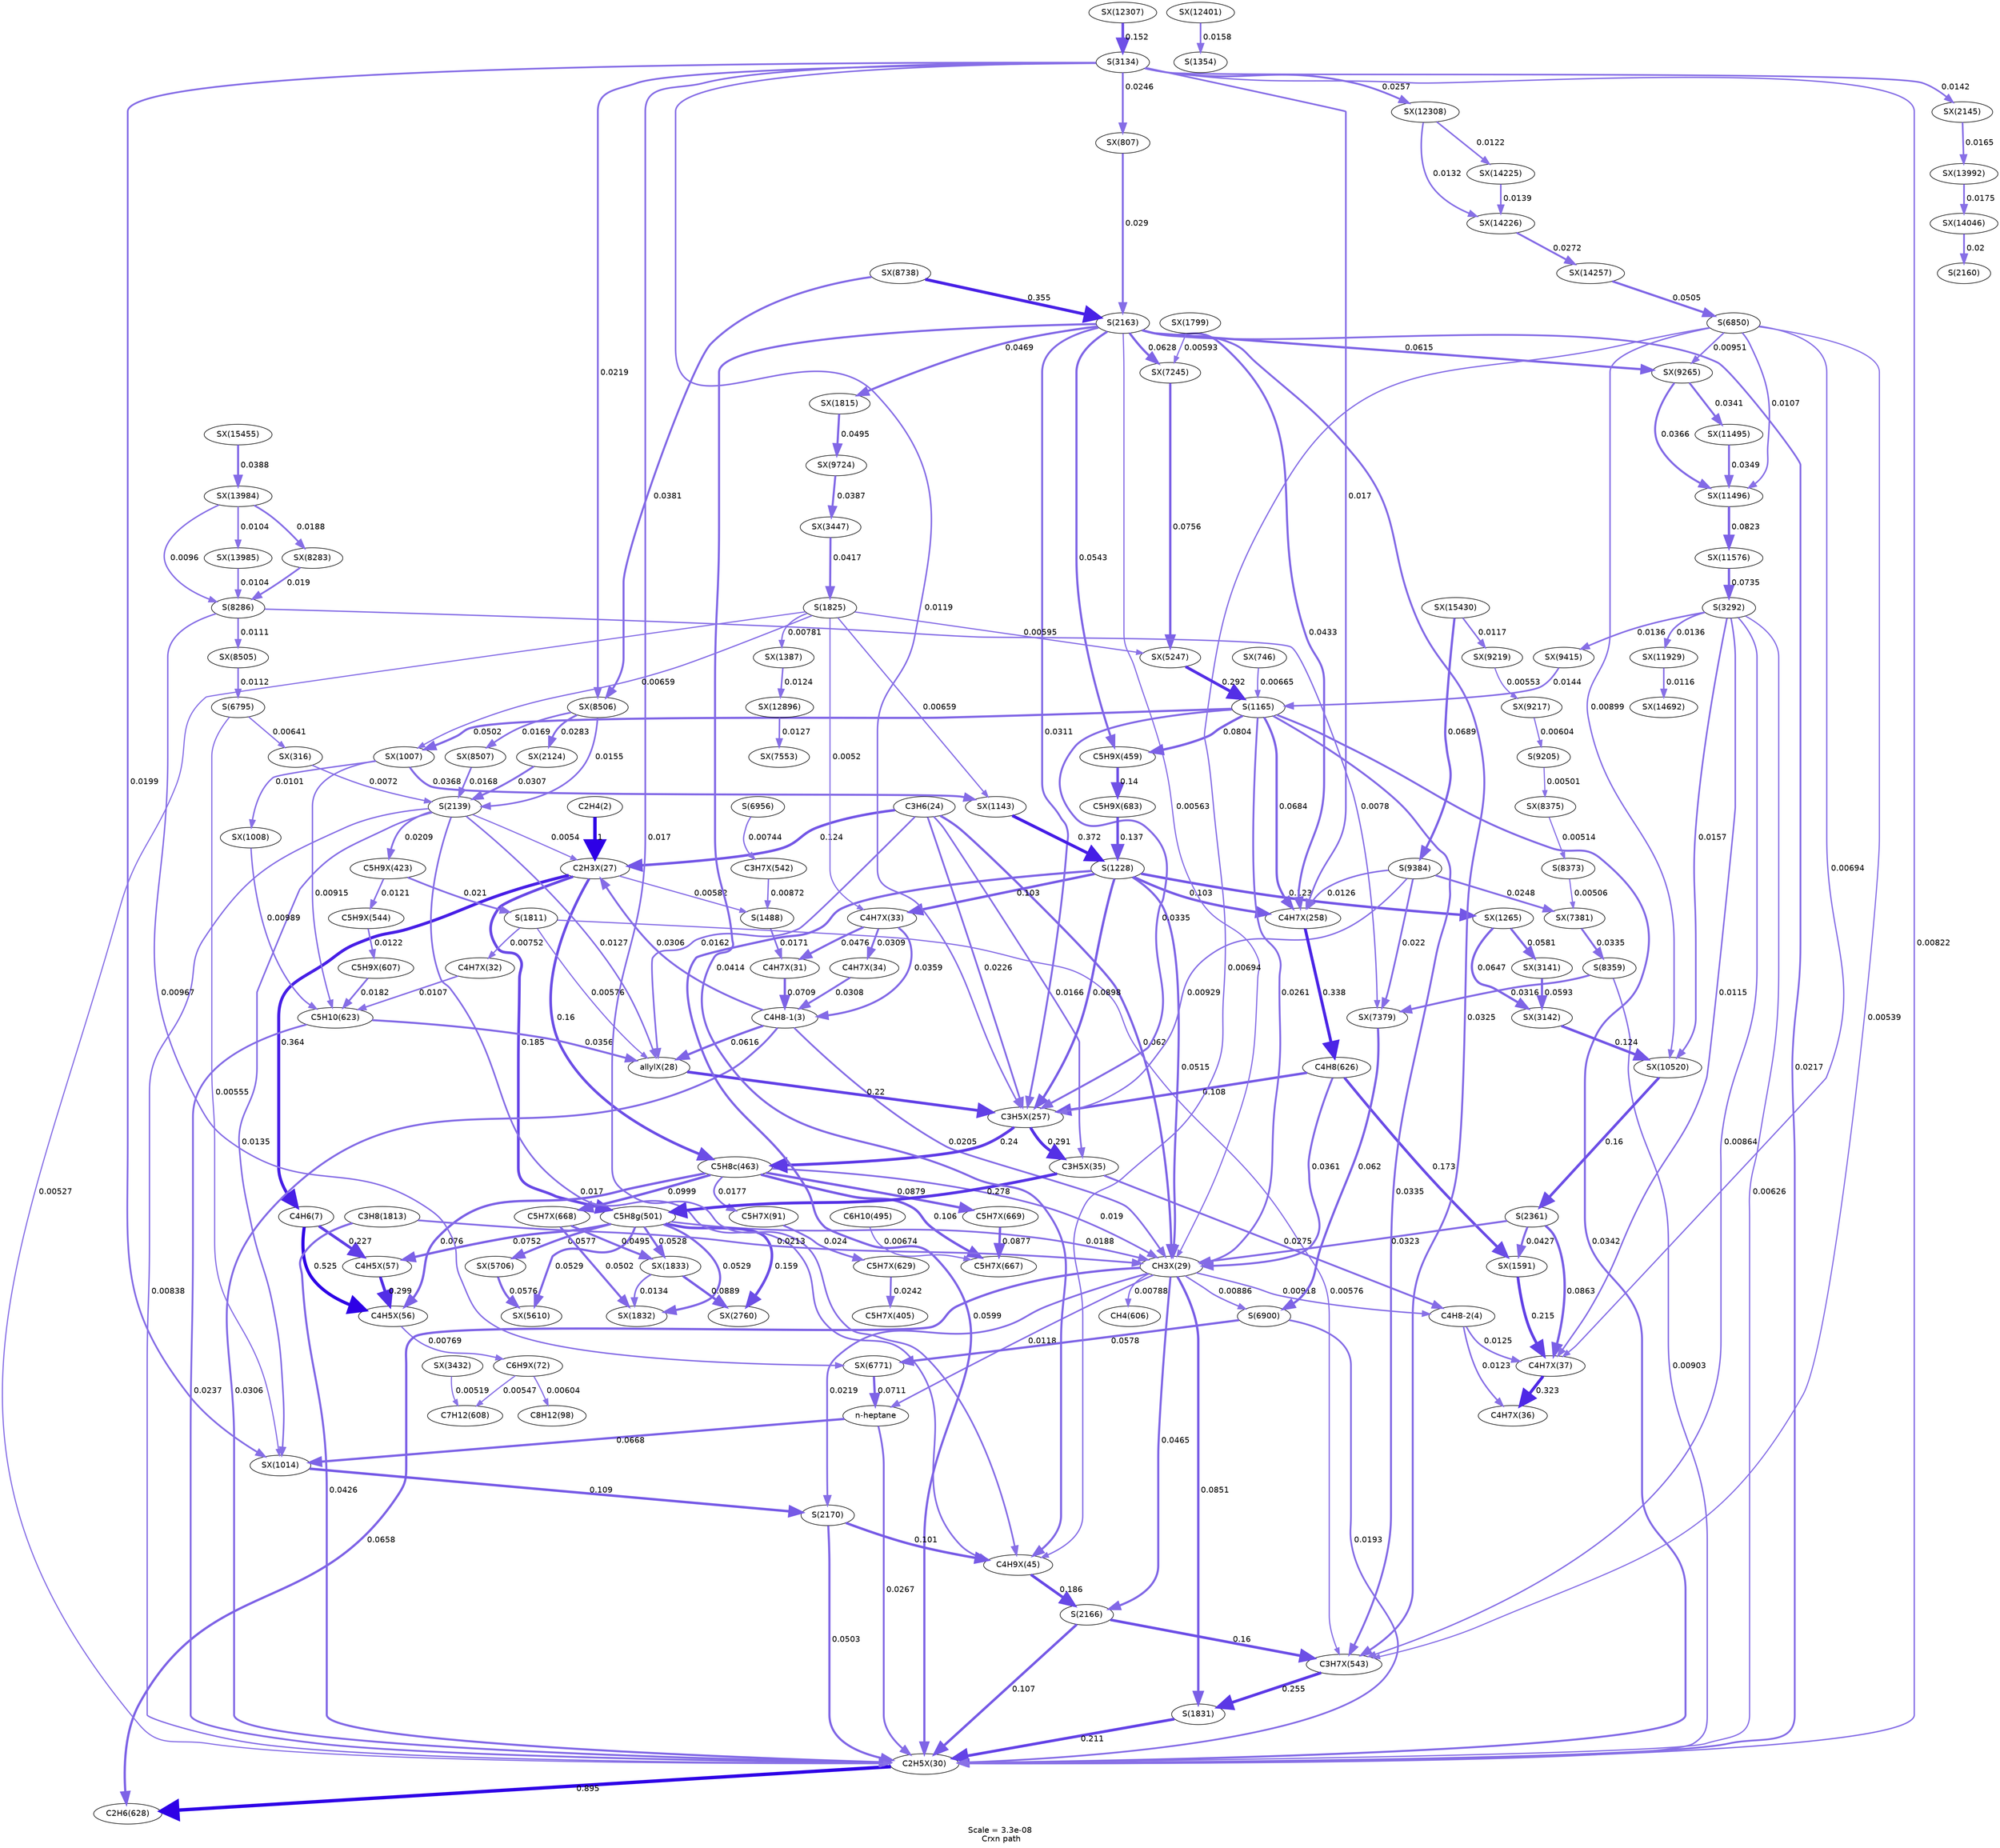 digraph reaction_paths {
center=1;
s5 -> s76[fontname="Helvetica", style="setlinewidth(6)", arrowsize=3, color="0.7, 1.5, 0.9"
, label=" 1"];
s76 -> s8[fontname="Helvetica", style="setlinewidth(5.24)", arrowsize=2.62, color="0.7, 0.864, 0.9"
, label=" 0.364"];
s6 -> s76[fontname="Helvetica", style="setlinewidth(3.37)", arrowsize=1.68, color="0.7, 0.531, 0.9"
, label=" 0.0306"];
s10 -> s76[fontname="Helvetica", style="setlinewidth(4.42)", arrowsize=2.21, color="0.7, 0.624, 0.9"
, label=" 0.124"];
s76 -> s18[fontname="Helvetica", style="setlinewidth(4.62)", arrowsize=2.31, color="0.7, 0.66, 0.9"
, label=" 0.16"];
s76 -> s22[fontname="Helvetica", style="setlinewidth(4.73)", arrowsize=2.36, color="0.7, 0.685, 0.9"
, label=" 0.185"];
s76 -> s36[fontname="Helvetica", style="setlinewidth(2.11)", arrowsize=1.06, color="0.7, 0.506, 0.9"
, label=" 0.00582"];
s43 -> s76[fontname="Helvetica", style="setlinewidth(2.06)", arrowsize=1.03, color="0.7, 0.505, 0.9"
, label=" 0.0054"];
s8 -> s92[fontname="Helvetica", style="setlinewidth(5.51)", arrowsize=2.76, color="0.7, 1.03, 0.9"
, label=" 0.525"];
s8 -> s93[fontname="Helvetica", style="setlinewidth(4.88)", arrowsize=2.44, color="0.7, 0.727, 0.9"
, label=" 0.227"];
s93 -> s92[fontname="Helvetica", style="setlinewidth(5.09)", arrowsize=2.54, color="0.7, 0.799, 0.9"
, label=" 0.299"];
s92 -> s96[fontname="Helvetica", style="setlinewidth(2.33)", arrowsize=1.16, color="0.7, 0.508, 0.9"
, label=" 0.00769"];
s18 -> s92[fontname="Helvetica", style="setlinewidth(4.05)", arrowsize=2.03, color="0.7, 0.576, 0.9"
, label=" 0.076"];
s22 -> s93[fontname="Helvetica", style="setlinewidth(4.05)", arrowsize=2.02, color="0.7, 0.575, 0.9"
, label=" 0.0752"];
s96 -> s12[fontname="Helvetica", style="setlinewidth(2.14)", arrowsize=1.07, color="0.7, 0.506, 0.9"
, label=" 0.00604"];
s96 -> s24[fontname="Helvetica", style="setlinewidth(2.07)", arrowsize=1.03, color="0.7, 0.505, 0.9"
, label=" 0.00547"];
s6 -> s77[fontname="Helvetica", style="setlinewidth(3.9)", arrowsize=1.95, color="0.7, 0.562, 0.9"
, label=" 0.0616"];
s6 -> s78[fontname="Helvetica", style="setlinewidth(3.07)", arrowsize=1.53, color="0.7, 0.521, 0.9"
, label=" 0.0205"];
s82 -> s6[fontname="Helvetica", style="setlinewidth(3.49)", arrowsize=1.74, color="0.7, 0.536, 0.9"
, label=" 0.0359"];
s80 -> s6[fontname="Helvetica", style="setlinewidth(4)", arrowsize=2, color="0.7, 0.571, 0.9"
, label=" 0.0709"];
s83 -> s6[fontname="Helvetica", style="setlinewidth(3.37)", arrowsize=1.69, color="0.7, 0.531, 0.9"
, label=" 0.0308"];
s6 -> s79[fontname="Helvetica", style="setlinewidth(3.37)", arrowsize=1.68, color="0.7, 0.531, 0.9"
, label=" 0.0306"];
s81 -> s25[fontname="Helvetica", style="setlinewidth(2.58)", arrowsize=1.29, color="0.7, 0.511, 0.9"
, label=" 0.0107"];
s37 -> s81[fontname="Helvetica", style="setlinewidth(2.31)", arrowsize=1.15, color="0.7, 0.508, 0.9"
, label=" 0.00752"];
s77 -> s116[fontname="Helvetica", style="setlinewidth(4.86)", arrowsize=2.43, color="0.7, 0.72, 0.9"
, label=" 0.22"];
s10 -> s77[fontname="Helvetica", style="setlinewidth(2.89)", arrowsize=1.44, color="0.7, 0.516, 0.9"
, label=" 0.0162"];
s25 -> s77[fontname="Helvetica", style="setlinewidth(3.48)", arrowsize=1.74, color="0.7, 0.536, 0.9"
, label=" 0.0356"];
s37 -> s77[fontname="Helvetica", style="setlinewidth(2.11)", arrowsize=1.05, color="0.7, 0.506, 0.9"
, label=" 0.00576"];
s43 -> s77[fontname="Helvetica", style="setlinewidth(2.71)", arrowsize=1.35, color="0.7, 0.513, 0.9"
, label=" 0.0127"];
s116 -> s84[fontname="Helvetica", style="setlinewidth(5.07)", arrowsize=2.53, color="0.7, 0.791, 0.9"
, label=" 0.291"];
s10 -> s116[fontname="Helvetica", style="setlinewidth(3.14)", arrowsize=1.57, color="0.7, 0.523, 0.9"
, label=" 0.0226"];
s116 -> s18[fontname="Helvetica", style="setlinewidth(4.92)", arrowsize=2.46, color="0.7, 0.74, 0.9"
, label=" 0.24"];
s33 -> s116[fontname="Helvetica", style="setlinewidth(4.18)", arrowsize=2.09, color="0.7, 0.59, 0.9"
, label=" 0.0898"];
s26 -> s116[fontname="Helvetica", style="setlinewidth(4.32)", arrowsize=2.16, color="0.7, 0.608, 0.9"
, label=" 0.108"];
s45 -> s116[fontname="Helvetica", style="setlinewidth(3.38)", arrowsize=1.69, color="0.7, 0.531, 0.9"
, label=" 0.0311"];
s31 -> s116[fontname="Helvetica", style="setlinewidth(3.43)", arrowsize=1.72, color="0.7, 0.533, 0.9"
, label=" 0.0335"];
s51 -> s116[fontname="Helvetica", style="setlinewidth(2.66)", arrowsize=1.33, color="0.7, 0.512, 0.9"
, label=" 0.0119"];
s71 -> s116[fontname="Helvetica", style="setlinewidth(2.47)", arrowsize=1.23, color="0.7, 0.509, 0.9"
, label=" 0.00929"];
s10 -> s84[fontname="Helvetica", style="setlinewidth(2.91)", arrowsize=1.45, color="0.7, 0.517, 0.9"
, label=" 0.0166"];
s84 -> s7[fontname="Helvetica", style="setlinewidth(3.29)", arrowsize=1.64, color="0.7, 0.528, 0.9"
, label=" 0.0275"];
s84 -> s22[fontname="Helvetica", style="setlinewidth(5.03)", arrowsize=2.52, color="0.7, 0.778, 0.9"
, label=" 0.278"];
s10 -> s78[fontname="Helvetica", style="setlinewidth(3.9)", arrowsize=1.95, color="0.7, 0.562, 0.9"
, label=" 0.062"];
s78 -> s7[fontname="Helvetica", style="setlinewidth(2.46)", arrowsize=1.23, color="0.7, 0.509, 0.9"
, label=" 0.00918"];
s18 -> s78[fontname="Helvetica", style="setlinewidth(3.01)", arrowsize=1.5, color="0.7, 0.519, 0.9"
, label=" 0.019"];
s78 -> s23[fontname="Helvetica", style="setlinewidth(2.34)", arrowsize=1.17, color="0.7, 0.508, 0.9"
, label=" 0.00788"];
s33 -> s78[fontname="Helvetica", style="setlinewidth(3.76)", arrowsize=1.88, color="0.7, 0.551, 0.9"
, label=" 0.0515"];
s26 -> s78[fontname="Helvetica", style="setlinewidth(3.49)", arrowsize=1.75, color="0.7, 0.536, 0.9"
, label=" 0.0361"];
s78 -> s27[fontname="Helvetica", style="setlinewidth(3.95)", arrowsize=1.97, color="0.7, 0.566, 0.9"
, label=" 0.0658"];
s78 -> s40[fontname="Helvetica", style="setlinewidth(4.14)", arrowsize=2.07, color="0.7, 0.585, 0.9"
, label=" 0.0851"];
s22 -> s78[fontname="Helvetica", style="setlinewidth(3)", arrowsize=1.5, color="0.7, 0.519, 0.9"
, label=" 0.0188"];
s78 -> s0[fontname="Helvetica", style="setlinewidth(2.65)", arrowsize=1.33, color="0.7, 0.512, 0.9"
, label=" 0.0118"];
s38 -> s78[fontname="Helvetica", style="setlinewidth(3.09)", arrowsize=1.55, color="0.7, 0.521, 0.9"
, label=" 0.0213"];
s78 -> s48[fontname="Helvetica", style="setlinewidth(3.11)", arrowsize=1.56, color="0.7, 0.522, 0.9"
, label=" 0.0219"];
s78 -> s57[fontname="Helvetica", style="setlinewidth(2.43)", arrowsize=1.22, color="0.7, 0.509, 0.9"
, label=" 0.00886"];
s78 -> s46[fontname="Helvetica", style="setlinewidth(3.68)", arrowsize=1.84, color="0.7, 0.546, 0.9"
, label=" 0.0465"];
s45 -> s78[fontname="Helvetica", style="setlinewidth(2.09)", arrowsize=1.04, color="0.7, 0.506, 0.9"
, label=" 0.00563"];
s31 -> s78[fontname="Helvetica", style="setlinewidth(3.25)", arrowsize=1.62, color="0.7, 0.526, 0.9"
, label=" 0.0261"];
s49 -> s78[fontname="Helvetica", style="setlinewidth(3.41)", arrowsize=1.7, color="0.7, 0.532, 0.9"
, label=" 0.0323"];
s7 -> s86[fontname="Helvetica", style="setlinewidth(2.69)", arrowsize=1.35, color="0.7, 0.513, 0.9"
, label=" 0.0125"];
s7 -> s85[fontname="Helvetica", style="setlinewidth(2.68)", arrowsize=1.34, color="0.7, 0.512, 0.9"
, label=" 0.0123"];
s103 -> s148[fontname="Helvetica", style="setlinewidth(3.18)", arrowsize=1.59, color="0.7, 0.524, 0.9"
, label=" 0.024"];
s18 -> s103[fontname="Helvetica", style="setlinewidth(2.96)", arrowsize=1.48, color="0.7, 0.518, 0.9"
, label=" 0.0177"];
s148 -> s129[fontname="Helvetica", style="setlinewidth(3.19)", arrowsize=1.6, color="0.7, 0.524, 0.9"
, label=" 0.0242"];
s18 -> s152[fontname="Helvetica", style="setlinewidth(4.16)", arrowsize=2.08, color="0.7, 0.588, 0.9"
, label=" 0.0879"];
s18 -> s150[fontname="Helvetica", style="setlinewidth(4.3)", arrowsize=2.15, color="0.7, 0.606, 0.9"
, label=" 0.106"];
s18 -> s151[fontname="Helvetica", style="setlinewidth(4.26)", arrowsize=2.13, color="0.7, 0.6, 0.9"
, label=" 0.0999"];
s146 -> s25[fontname="Helvetica", style="setlinewidth(2.98)", arrowsize=1.49, color="0.7, 0.518, 0.9"
, label=" 0.0182"];
s167 -> s25[fontname="Helvetica", style="setlinewidth(2.46)", arrowsize=1.23, color="0.7, 0.509, 0.9"
, label=" 0.00915"];
s168 -> s25[fontname="Helvetica", style="setlinewidth(2.51)", arrowsize=1.26, color="0.7, 0.51, 0.9"
, label=" 0.00989"];
s25 -> s79[fontname="Helvetica", style="setlinewidth(3.18)", arrowsize=1.59, color="0.7, 0.524, 0.9"
, label=" 0.0237"];
s138 -> s146[fontname="Helvetica", style="setlinewidth(2.67)", arrowsize=1.34, color="0.7, 0.512, 0.9"
, label=" 0.0122"];
s130 -> s138[fontname="Helvetica", style="setlinewidth(2.67)", arrowsize=1.33, color="0.7, 0.512, 0.9"
, label=" 0.0121"];
s167 -> s168[fontname="Helvetica", style="setlinewidth(2.53)", arrowsize=1.26, color="0.7, 0.51, 0.9"
, label=" 0.0101"];
s167 -> s177[fontname="Helvetica", style="setlinewidth(3.51)", arrowsize=1.75, color="0.7, 0.537, 0.9"
, label=" 0.0368"];
s31 -> s167[fontname="Helvetica", style="setlinewidth(3.74)", arrowsize=1.87, color="0.7, 0.55, 0.9"
, label=" 0.0502"];
s39 -> s167[fontname="Helvetica", style="setlinewidth(2.21)", arrowsize=1.1, color="0.7, 0.507, 0.9"
, label=" 0.00659"];
s177 -> s33[fontname="Helvetica", style="setlinewidth(5.25)", arrowsize=2.63, color="0.7, 0.872, 0.9"
, label=" 0.372"];
s39 -> s177[fontname="Helvetica", style="setlinewidth(2.21)", arrowsize=1.1, color="0.7, 0.507, 0.9"
, label=" 0.00659"];
s33 -> s117[fontname="Helvetica", style="setlinewidth(4.28)", arrowsize=2.14, color="0.7, 0.603, 0.9"
, label=" 0.103"];
s33 -> s82[fontname="Helvetica", style="setlinewidth(4.28)", arrowsize=2.14, color="0.7, 0.603, 0.9"
, label=" 0.103"];
s33 -> s79[fontname="Helvetica", style="setlinewidth(3.87)", arrowsize=1.94, color="0.7, 0.56, 0.9"
, label=" 0.0599"];
s154 -> s33[fontname="Helvetica", style="setlinewidth(4.5)", arrowsize=2.25, color="0.7, 0.637, 0.9"
, label=" 0.137"];
s33 -> s179[fontname="Helvetica", style="setlinewidth(4.42)", arrowsize=2.21, color="0.7, 0.623, 0.9"
, label=" 0.123"];
s117 -> s26[fontname="Helvetica", style="setlinewidth(5.18)", arrowsize=2.59, color="0.7, 0.838, 0.9"
, label=" 0.338"];
s45 -> s117[fontname="Helvetica", style="setlinewidth(3.63)", arrowsize=1.81, color="0.7, 0.543, 0.9"
, label=" 0.0433"];
s31 -> s117[fontname="Helvetica", style="setlinewidth(3.97)", arrowsize=1.99, color="0.7, 0.568, 0.9"
, label=" 0.0684"];
s51 -> s117[fontname="Helvetica", style="setlinewidth(2.92)", arrowsize=1.46, color="0.7, 0.517, 0.9"
, label=" 0.017"];
s71 -> s117[fontname="Helvetica", style="setlinewidth(2.69)", arrowsize=1.35, color="0.7, 0.513, 0.9"
, label=" 0.0126"];
s82 -> s80[fontname="Helvetica", style="setlinewidth(3.7)", arrowsize=1.85, color="0.7, 0.548, 0.9"
, label=" 0.0476"];
s82 -> s83[fontname="Helvetica", style="setlinewidth(3.37)", arrowsize=1.69, color="0.7, 0.531, 0.9"
, label=" 0.0309"];
s39 -> s82[fontname="Helvetica", style="setlinewidth(2.03)", arrowsize=1.01, color="0.7, 0.505, 0.9"
, label=" 0.0052"];
s36 -> s80[fontname="Helvetica", style="setlinewidth(2.93)", arrowsize=1.46, color="0.7, 0.517, 0.9"
, label=" 0.0171"];
s26 -> s182[fontname="Helvetica", style="setlinewidth(4.68)", arrowsize=2.34, color="0.7, 0.673, 0.9"
, label=" 0.173"];
s79 -> s27[fontname="Helvetica", style="setlinewidth(5.92)", arrowsize=2.96, color="0.7, 1.39, 0.9"
, label=" 0.895"];
s152 -> s150[fontname="Helvetica", style="setlinewidth(4.16)", arrowsize=2.08, color="0.7, 0.588, 0.9"
, label=" 0.0877"];
s21 -> s150[fontname="Helvetica", style="setlinewidth(2.23)", arrowsize=1.11, color="0.7, 0.507, 0.9"
, label=" 0.00674"];
s40 -> s79[fontname="Helvetica", style="setlinewidth(4.83)", arrowsize=2.41, color="0.7, 0.711, 0.9"
, label=" 0.211"];
s0 -> s79[fontname="Helvetica", style="setlinewidth(3.27)", arrowsize=1.63, color="0.7, 0.527, 0.9"
, label=" 0.0267"];
s38 -> s79[fontname="Helvetica", style="setlinewidth(3.62)", arrowsize=1.81, color="0.7, 0.543, 0.9"
, label=" 0.0426"];
s48 -> s79[fontname="Helvetica", style="setlinewidth(3.74)", arrowsize=1.87, color="0.7, 0.55, 0.9"
, label=" 0.0503"];
s57 -> s79[fontname="Helvetica", style="setlinewidth(3.02)", arrowsize=1.51, color="0.7, 0.519, 0.9"
, label=" 0.0193"];
s46 -> s79[fontname="Helvetica", style="setlinewidth(4.31)", arrowsize=2.15, color="0.7, 0.607, 0.9"
, label=" 0.107"];
s65 -> s79[fontname="Helvetica", style="setlinewidth(2.45)", arrowsize=1.22, color="0.7, 0.509, 0.9"
, label=" 0.00903"];
s43 -> s79[fontname="Helvetica", style="setlinewidth(2.39)", arrowsize=1.19, color="0.7, 0.508, 0.9"
, label=" 0.00838"];
s45 -> s79[fontname="Helvetica", style="setlinewidth(3.11)", arrowsize=1.55, color="0.7, 0.522, 0.9"
, label=" 0.0217"];
s31 -> s79[fontname="Helvetica", style="setlinewidth(3.45)", arrowsize=1.73, color="0.7, 0.534, 0.9"
, label=" 0.0342"];
s39 -> s79[fontname="Helvetica", style="setlinewidth(2.04)", arrowsize=1.02, color="0.7, 0.505, 0.9"
, label=" 0.00527"];
s51 -> s79[fontname="Helvetica", style="setlinewidth(2.37)", arrowsize=1.19, color="0.7, 0.508, 0.9"
, label=" 0.00822"];
s52 -> s79[fontname="Helvetica", style="setlinewidth(2.17)", arrowsize=1.09, color="0.7, 0.506, 0.9"
, label=" 0.00626"];
s151 -> s190[fontname="Helvetica", style="setlinewidth(3.73)", arrowsize=1.87, color="0.7, 0.55, 0.9"
, label=" 0.0495"];
s151 -> s189[fontname="Helvetica", style="setlinewidth(3.74)", arrowsize=1.87, color="0.7, 0.55, 0.9"
, label=" 0.0502"];
s137 -> s40[fontname="Helvetica", style="setlinewidth(4.97)", arrowsize=2.48, color="0.7, 0.755, 0.9"
, label=" 0.255"];
s37 -> s137[fontname="Helvetica", style="setlinewidth(2.11)", arrowsize=1.05, color="0.7, 0.506, 0.9"
, label=" 0.00576"];
s46 -> s137[fontname="Helvetica", style="setlinewidth(4.62)", arrowsize=2.31, color="0.7, 0.66, 0.9"
, label=" 0.16"];
s45 -> s137[fontname="Helvetica", style="setlinewidth(3.41)", arrowsize=1.71, color="0.7, 0.532, 0.9"
, label=" 0.0325"];
s31 -> s137[fontname="Helvetica", style="setlinewidth(3.43)", arrowsize=1.72, color="0.7, 0.533, 0.9"
, label=" 0.0335"];
s52 -> s137[fontname="Helvetica", style="setlinewidth(2.41)", arrowsize=1.21, color="0.7, 0.509, 0.9"
, label=" 0.00864"];
s56 -> s137[fontname="Helvetica", style="setlinewidth(2.06)", arrowsize=1.03, color="0.7, 0.505, 0.9"
, label=" 0.00539"];
s131 -> s154[fontname="Helvetica", style="setlinewidth(4.52)", arrowsize=2.26, color="0.7, 0.64, 0.9"
, label=" 0.14"];
s182 -> s86[fontname="Helvetica", style="setlinewidth(4.84)", arrowsize=2.42, color="0.7, 0.715, 0.9"
, label=" 0.215"];
s49 -> s182[fontname="Helvetica", style="setlinewidth(3.62)", arrowsize=1.81, color="0.7, 0.543, 0.9"
, label=" 0.0427"];
s45 -> s131[fontname="Helvetica", style="setlinewidth(3.8)", arrowsize=1.9, color="0.7, 0.554, 0.9"
, label=" 0.0543"];
s31 -> s131[fontname="Helvetica", style="setlinewidth(4.1)", arrowsize=2.05, color="0.7, 0.58, 0.9"
, label=" 0.0804"];
s179 -> s222[fontname="Helvetica", style="setlinewidth(3.93)", arrowsize=1.97, color="0.7, 0.565, 0.9"
, label=" 0.0647"];
s179 -> s221[fontname="Helvetica", style="setlinewidth(3.85)", arrowsize=1.93, color="0.7, 0.558, 0.9"
, label=" 0.0581"];
s86 -> s85[fontname="Helvetica", style="setlinewidth(5.15)", arrowsize=2.57, color="0.7, 0.823, 0.9"
, label=" 0.323"];
s49 -> s86[fontname="Helvetica", style="setlinewidth(4.15)", arrowsize=2.08, color="0.7, 0.586, 0.9"
, label=" 0.0863"];
s52 -> s86[fontname="Helvetica", style="setlinewidth(2.63)", arrowsize=1.32, color="0.7, 0.512, 0.9"
, label=" 0.0115"];
s56 -> s86[fontname="Helvetica", style="setlinewidth(2.25)", arrowsize=1.12, color="0.7, 0.507, 0.9"
, label=" 0.00694"];
s223 -> s24[fontname="Helvetica", style="setlinewidth(2.03)", arrowsize=1.01, color="0.7, 0.505, 0.9"
, label=" 0.00519"];
s190 -> s214[fontname="Helvetica", style="setlinewidth(4.17)", arrowsize=2.09, color="0.7, 0.589, 0.9"
, label=" 0.0889"];
s190 -> s189[fontname="Helvetica", style="setlinewidth(2.74)", arrowsize=1.37, color="0.7, 0.513, 0.9"
, label=" 0.0134"];
s22 -> s190[fontname="Helvetica", style="setlinewidth(3.78)", arrowsize=1.89, color="0.7, 0.553, 0.9"
, label=" 0.0528"];
s22 -> s214[fontname="Helvetica", style="setlinewidth(4.61)", arrowsize=2.31, color="0.7, 0.659, 0.9"
, label=" 0.159"];
s22 -> s189[fontname="Helvetica", style="setlinewidth(3.78)", arrowsize=1.89, color="0.7, 0.553, 0.9"
, label=" 0.0529"];
s244 -> s243[fontname="Helvetica", style="setlinewidth(3.85)", arrowsize=1.92, color="0.7, 0.558, 0.9"
, label=" 0.0576"];
s22 -> s243[fontname="Helvetica", style="setlinewidth(3.78)", arrowsize=1.89, color="0.7, 0.553, 0.9"
, label=" 0.0529"];
s22 -> s244[fontname="Helvetica", style="setlinewidth(3.85)", arrowsize=1.92, color="0.7, 0.558, 0.9"
, label=" 0.0577"];
s48 -> s88[fontname="Helvetica", style="setlinewidth(4.27)", arrowsize=2.13, color="0.7, 0.601, 0.9"
, label=" 0.101"];
s88 -> s46[fontname="Helvetica", style="setlinewidth(4.73)", arrowsize=2.36, color="0.7, 0.686, 0.9"
, label=" 0.186"];
s43 -> s88[fontname="Helvetica", style="setlinewidth(2.92)", arrowsize=1.46, color="0.7, 0.517, 0.9"
, label=" 0.017"];
s45 -> s88[fontname="Helvetica", style="setlinewidth(3.6)", arrowsize=1.8, color="0.7, 0.541, 0.9"
, label=" 0.0414"];
s51 -> s88[fontname="Helvetica", style="setlinewidth(2.92)", arrowsize=1.46, color="0.7, 0.517, 0.9"
, label=" 0.017"];
s56 -> s88[fontname="Helvetica", style="setlinewidth(2.25)", arrowsize=1.12, color="0.7, 0.507, 0.9"
, label=" 0.00694"];
s0 -> s170[fontname="Helvetica", style="setlinewidth(3.96)", arrowsize=1.98, color="0.7, 0.567, 0.9"
, label=" 0.0668"];
s259 -> s0[fontname="Helvetica", style="setlinewidth(4)", arrowsize=2, color="0.7, 0.571, 0.9"
, label=" 0.0711"];
s170 -> s48[fontname="Helvetica", style="setlinewidth(4.33)", arrowsize=2.17, color="0.7, 0.609, 0.9"
, label=" 0.109"];
s136 -> s36[fontname="Helvetica", style="setlinewidth(2.42)", arrowsize=1.21, color="0.7, 0.509, 0.9"
, label=" 0.00872"];
s59 -> s136[fontname="Helvetica", style="setlinewidth(2.3)", arrowsize=1.15, color="0.7, 0.507, 0.9"
, label=" 0.00744"];
s130 -> s37[fontname="Helvetica", style="setlinewidth(3.08)", arrowsize=1.54, color="0.7, 0.521, 0.9"
, label=" 0.021"];
s262 -> s57[fontname="Helvetica", style="setlinewidth(3.9)", arrowsize=1.95, color="0.7, 0.562, 0.9"
, label=" 0.062"];
s57 -> s259[fontname="Helvetica", style="setlinewidth(3.85)", arrowsize=1.92, color="0.7, 0.558, 0.9"
, label=" 0.0578"];
s186 -> s261[fontname="Helvetica", style="setlinewidth(2.13)", arrowsize=1.06, color="0.7, 0.506, 0.9"
, label=" 0.00593"];
s261 -> s240[fontname="Helvetica", style="setlinewidth(4.05)", arrowsize=2.03, color="0.7, 0.576, 0.9"
, label=" 0.0756"];
s45 -> s261[fontname="Helvetica", style="setlinewidth(3.91)", arrowsize=1.96, color="0.7, 0.563, 0.9"
, label=" 0.0628"];
s43 -> s170[fontname="Helvetica", style="setlinewidth(2.75)", arrowsize=1.37, color="0.7, 0.513, 0.9"
, label=" 0.0135"];
s51 -> s170[fontname="Helvetica", style="setlinewidth(3.04)", arrowsize=1.52, color="0.7, 0.52, 0.9"
, label=" 0.0199"];
s55 -> s170[fontname="Helvetica", style="setlinewidth(2.08)", arrowsize=1.04, color="0.7, 0.506, 0.9"
, label=" 0.00555"];
s66 -> s263[fontname="Helvetica", style="setlinewidth(2.01)", arrowsize=1, color="0.7, 0.505, 0.9"
, label=" 0.00506"];
s269 -> s66[fontname="Helvetica", style="setlinewidth(2.02)", arrowsize=1.01, color="0.7, 0.505, 0.9"
, label=" 0.00514"];
s263 -> s65[fontname="Helvetica", style="setlinewidth(3.44)", arrowsize=1.72, color="0.7, 0.533, 0.9"
, label=" 0.0335"];
s65 -> s262[fontname="Helvetica", style="setlinewidth(3.39)", arrowsize=1.7, color="0.7, 0.532, 0.9"
, label=" 0.0316"];
s194 -> s43[fontname="Helvetica", style="setlinewidth(3.37)", arrowsize=1.69, color="0.7, 0.531, 0.9"
, label=" 0.0307"];
s272 -> s43[fontname="Helvetica", style="setlinewidth(2.85)", arrowsize=1.43, color="0.7, 0.516, 0.9"
, label=" 0.0155"];
s273 -> s43[fontname="Helvetica", style="setlinewidth(2.91)", arrowsize=1.46, color="0.7, 0.517, 0.9"
, label=" 0.0168"];
s43 -> s130[fontname="Helvetica", style="setlinewidth(3.08)", arrowsize=1.54, color="0.7, 0.521, 0.9"
, label=" 0.0209"];
s124 -> s43[fontname="Helvetica", style="setlinewidth(2.27)", arrowsize=1.14, color="0.7, 0.507, 0.9"
, label=" 0.0072"];
s272 -> s194[fontname="Helvetica", style="setlinewidth(3.31)", arrowsize=1.65, color="0.7, 0.528, 0.9"
, label=" 0.0283"];
s272 -> s273[fontname="Helvetica", style="setlinewidth(2.92)", arrowsize=1.46, color="0.7, 0.517, 0.9"
, label=" 0.0169"];
s275 -> s272[fontname="Helvetica", style="setlinewidth(3.53)", arrowsize=1.77, color="0.7, 0.538, 0.9"
, label=" 0.0381"];
s51 -> s272[fontname="Helvetica", style="setlinewidth(3.11)", arrowsize=1.56, color="0.7, 0.522, 0.9"
, label=" 0.0219"];
s275 -> s45[fontname="Helvetica", style="setlinewidth(5.22)", arrowsize=2.61, color="0.7, 0.855, 0.9"
, label=" 0.355"];
s240 -> s31[fontname="Helvetica", style="setlinewidth(5.07)", arrowsize=2.54, color="0.7, 0.792, 0.9"
, label=" 0.292"];
s39 -> s240[fontname="Helvetica", style="setlinewidth(2.13)", arrowsize=1.07, color="0.7, 0.506, 0.9"
, label=" 0.00595"];
s55 -> s124[fontname="Helvetica", style="setlinewidth(2.19)", arrowsize=1.09, color="0.7, 0.506, 0.9"
, label=" 0.00641"];
s69 -> s269[fontname="Helvetica", style="setlinewidth(2)", arrowsize=1, color="0.7, 0.505, 0.9"
, label=" 0.00501"];
s277 -> s69[fontname="Helvetica", style="setlinewidth(2.14)", arrowsize=1.07, color="0.7, 0.506, 0.9"
, label=" 0.00604"];
s45 -> s188[fontname="Helvetica", style="setlinewidth(3.69)", arrowsize=1.84, color="0.7, 0.547, 0.9"
, label=" 0.0469"];
s45 -> s283[fontname="Helvetica", style="setlinewidth(3.9)", arrowsize=1.95, color="0.7, 0.562, 0.9"
, label=" 0.0615"];
s160 -> s45[fontname="Helvetica", style="setlinewidth(3.33)", arrowsize=1.66, color="0.7, 0.529, 0.9"
, label=" 0.029"];
s71 -> s263[fontname="Helvetica", style="setlinewidth(3.21)", arrowsize=1.6, color="0.7, 0.525, 0.9"
, label=" 0.0248"];
s156 -> s31[fontname="Helvetica", style="setlinewidth(2.22)", arrowsize=1.11, color="0.7, 0.507, 0.9"
, label=" 0.00665"];
s284 -> s31[fontname="Helvetica", style="setlinewidth(2.8)", arrowsize=1.4, color="0.7, 0.514, 0.9"
, label=" 0.0144"];
s188 -> s285[fontname="Helvetica", style="setlinewidth(3.73)", arrowsize=1.87, color="0.7, 0.55, 0.9"
, label=" 0.0495"];
s285 -> s226[fontname="Helvetica", style="setlinewidth(3.54)", arrowsize=1.77, color="0.7, 0.539, 0.9"
, label=" 0.0387"];
s226 -> s39[fontname="Helvetica", style="setlinewidth(3.6)", arrowsize=1.8, color="0.7, 0.542, 0.9"
, label=" 0.0417"];
s64 -> s262[fontname="Helvetica", style="setlinewidth(2.34)", arrowsize=1.17, color="0.7, 0.508, 0.9"
, label=" 0.0078"];
s71 -> s262[fontname="Helvetica", style="setlinewidth(3.12)", arrowsize=1.56, color="0.7, 0.522, 0.9"
, label=" 0.022"];
s221 -> s222[fontname="Helvetica", style="setlinewidth(3.87)", arrowsize=1.93, color="0.7, 0.559, 0.9"
, label=" 0.0593"];
s222 -> s289[fontname="Helvetica", style="setlinewidth(4.43)", arrowsize=2.21, color="0.7, 0.624, 0.9"
, label=" 0.124"];
s289 -> s49[fontname="Helvetica", style="setlinewidth(4.62)", arrowsize=2.31, color="0.7, 0.66, 0.9"
, label=" 0.16"];
s52 -> s289[fontname="Helvetica", style="setlinewidth(2.86)", arrowsize=1.43, color="0.7, 0.516, 0.9"
, label=" 0.0157"];
s56 -> s289[fontname="Helvetica", style="setlinewidth(2.44)", arrowsize=1.22, color="0.7, 0.509, 0.9"
, label=" 0.00899"];
s283 -> s292[fontname="Helvetica", style="setlinewidth(3.5)", arrowsize=1.75, color="0.7, 0.537, 0.9"
, label=" 0.0366"];
s283 -> s291[fontname="Helvetica", style="setlinewidth(3.45)", arrowsize=1.72, color="0.7, 0.534, 0.9"
, label=" 0.0341"];
s56 -> s283[fontname="Helvetica", style="setlinewidth(2.49)", arrowsize=1.24, color="0.7, 0.51, 0.9"
, label=" 0.00951"];
s291 -> s292[fontname="Helvetica", style="setlinewidth(3.47)", arrowsize=1.73, color="0.7, 0.535, 0.9"
, label=" 0.0349"];
s292 -> s293[fontname="Helvetica", style="setlinewidth(4.11)", arrowsize=2.06, color="0.7, 0.582, 0.9"
, label=" 0.0823"];
s56 -> s292[fontname="Helvetica", style="setlinewidth(2.58)", arrowsize=1.29, color="0.7, 0.511, 0.9"
, label=" 0.0107"];
s293 -> s52[fontname="Helvetica", style="setlinewidth(4.03)", arrowsize=2.01, color="0.7, 0.574, 0.9"
, label=" 0.0735"];
s51 -> s160[fontname="Helvetica", style="setlinewidth(3.2)", arrowsize=1.6, color="0.7, 0.525, 0.9"
, label=" 0.0246"];
s39 -> s181[fontname="Helvetica", style="setlinewidth(2.34)", arrowsize=1.17, color="0.7, 0.508, 0.9"
, label=" 0.00781"];
s296 -> s51[fontname="Helvetica", style="setlinewidth(4.58)", arrowsize=2.29, color="0.7, 0.652, 0.9"
, label=" 0.152"];
s51 -> s196[fontname="Helvetica", style="setlinewidth(2.79)", arrowsize=1.4, color="0.7, 0.514, 0.9"
, label=" 0.0142"];
s51 -> s297[fontname="Helvetica", style="setlinewidth(3.23)", arrowsize=1.62, color="0.7, 0.526, 0.9"
, label=" 0.0257"];
s298 -> s35[fontname="Helvetica", style="setlinewidth(2.87)", arrowsize=1.43, color="0.7, 0.516, 0.9"
, label=" 0.0158"];
s52 -> s284[fontname="Helvetica", style="setlinewidth(2.76)", arrowsize=1.38, color="0.7, 0.514, 0.9"
, label=" 0.0136"];
s52 -> s295[fontname="Helvetica", style="setlinewidth(2.76)", arrowsize=1.38, color="0.7, 0.514, 0.9"
, label=" 0.0136"];
s299 -> s264[fontname="Helvetica", style="setlinewidth(2.7)", arrowsize=1.35, color="0.7, 0.513, 0.9"
, label=" 0.0127"];
s181 -> s299[fontname="Helvetica", style="setlinewidth(2.69)", arrowsize=1.34, color="0.7, 0.512, 0.9"
, label=" 0.0124"];
s64 -> s259[fontname="Helvetica", style="setlinewidth(2.5)", arrowsize=1.25, color="0.7, 0.51, 0.9"
, label=" 0.00967"];
s271 -> s55[fontname="Helvetica", style="setlinewidth(2.61)", arrowsize=1.31, color="0.7, 0.511, 0.9"
, label=" 0.0112"];
s64 -> s271[fontname="Helvetica", style="setlinewidth(2.6)", arrowsize=1.3, color="0.7, 0.511, 0.9"
, label=" 0.0111"];
s267 -> s64[fontname="Helvetica", style="setlinewidth(3.01)", arrowsize=1.5, color="0.7, 0.519, 0.9"
, label=" 0.019"];
s302 -> s64[fontname="Helvetica", style="setlinewidth(2.49)", arrowsize=1.25, color="0.7, 0.51, 0.9"
, label=" 0.0096"];
s303 -> s64[fontname="Helvetica", style="setlinewidth(2.55)", arrowsize=1.28, color="0.7, 0.51, 0.9"
, label=" 0.0104"];
s196 -> s304[fontname="Helvetica", style="setlinewidth(2.9)", arrowsize=1.45, color="0.7, 0.517, 0.9"
, label=" 0.0165"];
s304 -> s305[fontname="Helvetica", style="setlinewidth(2.94)", arrowsize=1.47, color="0.7, 0.517, 0.9"
, label=" 0.0175"];
s305 -> s44[fontname="Helvetica", style="setlinewidth(3.05)", arrowsize=1.52, color="0.7, 0.52, 0.9"
, label=" 0.02"];
s297 -> s309[fontname="Helvetica", style="setlinewidth(2.73)", arrowsize=1.37, color="0.7, 0.513, 0.9"
, label=" 0.0132"];
s297 -> s308[fontname="Helvetica", style="setlinewidth(2.67)", arrowsize=1.34, color="0.7, 0.512, 0.9"
, label=" 0.0122"];
s308 -> s309[fontname="Helvetica", style="setlinewidth(2.77)", arrowsize=1.39, color="0.7, 0.514, 0.9"
, label=" 0.0139"];
s309 -> s310[fontname="Helvetica", style="setlinewidth(3.28)", arrowsize=1.64, color="0.7, 0.527, 0.9"
, label=" 0.0272"];
s310 -> s56[fontname="Helvetica", style="setlinewidth(3.75)", arrowsize=1.87, color="0.7, 0.551, 0.9"
, label=" 0.0505"];
s295 -> s313[fontname="Helvetica", style="setlinewidth(2.64)", arrowsize=1.32, color="0.7, 0.512, 0.9"
, label=" 0.0116"];
s278 -> s277[fontname="Helvetica", style="setlinewidth(2.08)", arrowsize=1.04, color="0.7, 0.506, 0.9"
, label=" 0.00553"];
s315 -> s278[fontname="Helvetica", style="setlinewidth(2.64)", arrowsize=1.32, color="0.7, 0.512, 0.9"
, label=" 0.0117"];
s315 -> s71[fontname="Helvetica", style="setlinewidth(3.98)", arrowsize=1.99, color="0.7, 0.569, 0.9"
, label=" 0.0689"];
s302 -> s267[fontname="Helvetica", style="setlinewidth(3)", arrowsize=1.5, color="0.7, 0.519, 0.9"
, label=" 0.0188"];
s302 -> s303[fontname="Helvetica", style="setlinewidth(2.55)", arrowsize=1.28, color="0.7, 0.51, 0.9"
, label=" 0.0104"];
s316 -> s302[fontname="Helvetica", style="setlinewidth(3.55)", arrowsize=1.77, color="0.7, 0.539, 0.9"
, label=" 0.0388"];
s0 [ fontname="Helvetica", label="n-heptane"];
s5 [ fontname="Helvetica", label="C2H4(2)"];
s6 [ fontname="Helvetica", label="C4H8-1(3)"];
s7 [ fontname="Helvetica", label="C4H8-2(4)"];
s8 [ fontname="Helvetica", label="C4H6(7)"];
s10 [ fontname="Helvetica", label="C3H6(24)"];
s12 [ fontname="Helvetica", label="C8H12(98)"];
s18 [ fontname="Helvetica", label="C5H8c(463)"];
s21 [ fontname="Helvetica", label="C6H10(495)"];
s22 [ fontname="Helvetica", label="C5H8g(501)"];
s23 [ fontname="Helvetica", label="CH4(606)"];
s24 [ fontname="Helvetica", label="C7H12(608)"];
s25 [ fontname="Helvetica", label="C5H10(623)"];
s26 [ fontname="Helvetica", label="C4H8(626)"];
s27 [ fontname="Helvetica", label="C2H6(628)"];
s31 [ fontname="Helvetica", label="S(1165)"];
s33 [ fontname="Helvetica", label="S(1228)"];
s35 [ fontname="Helvetica", label="S(1354)"];
s36 [ fontname="Helvetica", label="S(1488)"];
s37 [ fontname="Helvetica", label="S(1811)"];
s38 [ fontname="Helvetica", label="C3H8(1813)"];
s39 [ fontname="Helvetica", label="S(1825)"];
s40 [ fontname="Helvetica", label="S(1831)"];
s43 [ fontname="Helvetica", label="S(2139)"];
s44 [ fontname="Helvetica", label="S(2160)"];
s45 [ fontname="Helvetica", label="S(2163)"];
s46 [ fontname="Helvetica", label="S(2166)"];
s48 [ fontname="Helvetica", label="S(2170)"];
s49 [ fontname="Helvetica", label="S(2361)"];
s51 [ fontname="Helvetica", label="S(3134)"];
s52 [ fontname="Helvetica", label="S(3292)"];
s55 [ fontname="Helvetica", label="S(6795)"];
s56 [ fontname="Helvetica", label="S(6850)"];
s57 [ fontname="Helvetica", label="S(6900)"];
s59 [ fontname="Helvetica", label="S(6956)"];
s64 [ fontname="Helvetica", label="S(8286)"];
s65 [ fontname="Helvetica", label="S(8359)"];
s66 [ fontname="Helvetica", label="S(8373)"];
s69 [ fontname="Helvetica", label="S(9205)"];
s71 [ fontname="Helvetica", label="S(9384)"];
s76 [ fontname="Helvetica", label="C2H3X(27)"];
s77 [ fontname="Helvetica", label="allylX(28)"];
s78 [ fontname="Helvetica", label="CH3X(29)"];
s79 [ fontname="Helvetica", label="C2H5X(30)"];
s80 [ fontname="Helvetica", label="C4H7X(31)"];
s81 [ fontname="Helvetica", label="C4H7X(32)"];
s82 [ fontname="Helvetica", label="C4H7X(33)"];
s83 [ fontname="Helvetica", label="C4H7X(34)"];
s84 [ fontname="Helvetica", label="C3H5X(35)"];
s85 [ fontname="Helvetica", label="C4H7X(36)"];
s86 [ fontname="Helvetica", label="C4H7X(37)"];
s88 [ fontname="Helvetica", label="C4H9X(45)"];
s92 [ fontname="Helvetica", label="C4H5X(56)"];
s93 [ fontname="Helvetica", label="C4H5X(57)"];
s96 [ fontname="Helvetica", label="C6H9X(72)"];
s103 [ fontname="Helvetica", label="C5H7X(91)"];
s116 [ fontname="Helvetica", label="C3H5X(257)"];
s117 [ fontname="Helvetica", label="C4H7X(258)"];
s124 [ fontname="Helvetica", label="SX(316)"];
s129 [ fontname="Helvetica", label="C5H7X(405)"];
s130 [ fontname="Helvetica", label="C5H9X(423)"];
s131 [ fontname="Helvetica", label="C5H9X(459)"];
s136 [ fontname="Helvetica", label="C3H7X(542)"];
s137 [ fontname="Helvetica", label="C3H7X(543)"];
s138 [ fontname="Helvetica", label="C5H9X(544)"];
s146 [ fontname="Helvetica", label="C5H9X(607)"];
s148 [ fontname="Helvetica", label="C5H7X(629)"];
s150 [ fontname="Helvetica", label="C5H7X(667)"];
s151 [ fontname="Helvetica", label="C5H7X(668)"];
s152 [ fontname="Helvetica", label="C5H7X(669)"];
s154 [ fontname="Helvetica", label="C5H9X(683)"];
s156 [ fontname="Helvetica", label="SX(746)"];
s160 [ fontname="Helvetica", label="SX(807)"];
s167 [ fontname="Helvetica", label="SX(1007)"];
s168 [ fontname="Helvetica", label="SX(1008)"];
s170 [ fontname="Helvetica", label="SX(1014)"];
s177 [ fontname="Helvetica", label="SX(1143)"];
s179 [ fontname="Helvetica", label="SX(1265)"];
s181 [ fontname="Helvetica", label="SX(1387)"];
s182 [ fontname="Helvetica", label="SX(1591)"];
s186 [ fontname="Helvetica", label="SX(1799)"];
s188 [ fontname="Helvetica", label="SX(1815)"];
s189 [ fontname="Helvetica", label="SX(1832)"];
s190 [ fontname="Helvetica", label="SX(1833)"];
s194 [ fontname="Helvetica", label="SX(2124)"];
s196 [ fontname="Helvetica", label="SX(2145)"];
s214 [ fontname="Helvetica", label="SX(2760)"];
s221 [ fontname="Helvetica", label="SX(3141)"];
s222 [ fontname="Helvetica", label="SX(3142)"];
s223 [ fontname="Helvetica", label="SX(3432)"];
s226 [ fontname="Helvetica", label="SX(3447)"];
s240 [ fontname="Helvetica", label="SX(5247)"];
s243 [ fontname="Helvetica", label="SX(5610)"];
s244 [ fontname="Helvetica", label="SX(5706)"];
s259 [ fontname="Helvetica", label="SX(6771)"];
s261 [ fontname="Helvetica", label="SX(7245)"];
s262 [ fontname="Helvetica", label="SX(7379)"];
s263 [ fontname="Helvetica", label="SX(7381)"];
s264 [ fontname="Helvetica", label="SX(7553)"];
s267 [ fontname="Helvetica", label="SX(8283)"];
s269 [ fontname="Helvetica", label="SX(8375)"];
s271 [ fontname="Helvetica", label="SX(8505)"];
s272 [ fontname="Helvetica", label="SX(8506)"];
s273 [ fontname="Helvetica", label="SX(8507)"];
s275 [ fontname="Helvetica", label="SX(8738)"];
s277 [ fontname="Helvetica", label="SX(9217)"];
s278 [ fontname="Helvetica", label="SX(9219)"];
s283 [ fontname="Helvetica", label="SX(9265)"];
s284 [ fontname="Helvetica", label="SX(9415)"];
s285 [ fontname="Helvetica", label="SX(9724)"];
s289 [ fontname="Helvetica", label="SX(10520)"];
s291 [ fontname="Helvetica", label="SX(11495)"];
s292 [ fontname="Helvetica", label="SX(11496)"];
s293 [ fontname="Helvetica", label="SX(11576)"];
s295 [ fontname="Helvetica", label="SX(11929)"];
s296 [ fontname="Helvetica", label="SX(12307)"];
s297 [ fontname="Helvetica", label="SX(12308)"];
s298 [ fontname="Helvetica", label="SX(12401)"];
s299 [ fontname="Helvetica", label="SX(12896)"];
s302 [ fontname="Helvetica", label="SX(13984)"];
s303 [ fontname="Helvetica", label="SX(13985)"];
s304 [ fontname="Helvetica", label="SX(13992)"];
s305 [ fontname="Helvetica", label="SX(14046)"];
s308 [ fontname="Helvetica", label="SX(14225)"];
s309 [ fontname="Helvetica", label="SX(14226)"];
s310 [ fontname="Helvetica", label="SX(14257)"];
s313 [ fontname="Helvetica", label="SX(14692)"];
s315 [ fontname="Helvetica", label="SX(15430)"];
s316 [ fontname="Helvetica", label="SX(15455)"];
 label = "Scale = 3.3e-08\l Crxn path";
 fontname = "Helvetica";
}
